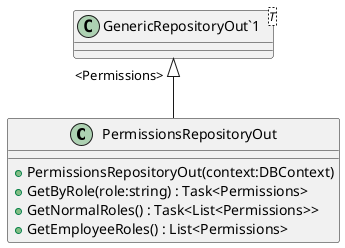 @startuml
class PermissionsRepositoryOut {
    + PermissionsRepositoryOut(context:DBContext)
    + GetByRole(role:string) : Task<Permissions>
    + GetNormalRoles() : Task<List<Permissions>>
    + GetEmployeeRoles() : List<Permissions>
}
class "GenericRepositoryOut`1"<T> {
}
"GenericRepositoryOut`1" "<Permissions>" <|-- PermissionsRepositoryOut
@enduml
